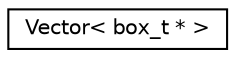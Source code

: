 digraph "Graphical Class Hierarchy"
{
 // INTERACTIVE_SVG=YES
  edge [fontname="Helvetica",fontsize="10",labelfontname="Helvetica",labelfontsize="10"];
  node [fontname="Helvetica",fontsize="10",shape=record];
  rankdir="LR";
  Node1 [label="Vector\< box_t * \>",height=0.2,width=0.4,color="black", fillcolor="white", style="filled",URL="$class_vector.html"];
}
